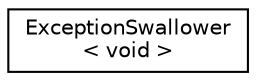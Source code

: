 digraph "Graphical Class Hierarchy"
{
  edge [fontname="Helvetica",fontsize="10",labelfontname="Helvetica",labelfontsize="10"];
  node [fontname="Helvetica",fontsize="10",shape=record];
  rankdir="LR";
  Node1 [label="ExceptionSwallower\l\< void \>",height=0.2,width=0.4,color="black", fillcolor="white", style="filled",URL="$struct_exception_swallower_3_01void_01_4.html"];
}
